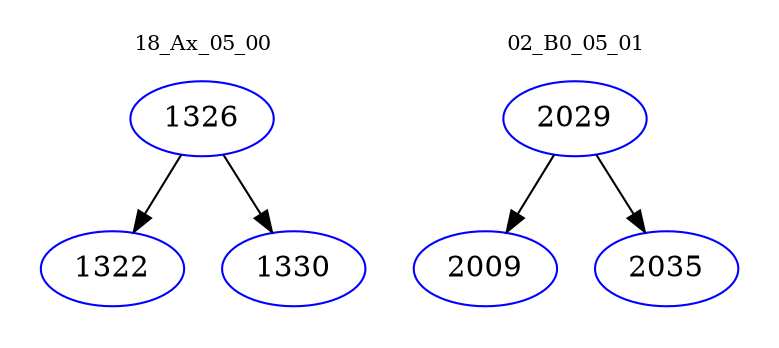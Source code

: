 digraph{
subgraph cluster_0 {
color = white
label = "18_Ax_05_00";
fontsize=10;
T0_1326 [label="1326", color="blue"]
T0_1326 -> T0_1322 [color="black"]
T0_1322 [label="1322", color="blue"]
T0_1326 -> T0_1330 [color="black"]
T0_1330 [label="1330", color="blue"]
}
subgraph cluster_1 {
color = white
label = "02_B0_05_01";
fontsize=10;
T1_2029 [label="2029", color="blue"]
T1_2029 -> T1_2009 [color="black"]
T1_2009 [label="2009", color="blue"]
T1_2029 -> T1_2035 [color="black"]
T1_2035 [label="2035", color="blue"]
}
}
